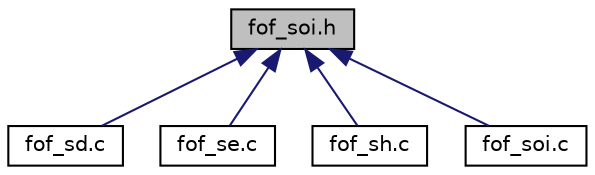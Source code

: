 digraph "fof_soi.h"
{
  edge [fontname="Helvetica",fontsize="10",labelfontname="Helvetica",labelfontsize="10"];
  node [fontname="Helvetica",fontsize="10",shape=record];
  Node1 [label="fof_soi.h",height=0.2,width=0.4,color="black", fillcolor="grey75", style="filled", fontcolor="black"];
  Node1 -> Node2 [dir="back",color="midnightblue",fontsize="10",style="solid",fontname="Helvetica"];
  Node2 [label="fof_sd.c",height=0.2,width=0.4,color="black", fillcolor="white", style="filled",URL="$fof__sd_8c.html"];
  Node1 -> Node3 [dir="back",color="midnightblue",fontsize="10",style="solid",fontname="Helvetica"];
  Node3 [label="fof_se.c",height=0.2,width=0.4,color="black", fillcolor="white", style="filled",URL="$fof__se_8c.html"];
  Node1 -> Node4 [dir="back",color="midnightblue",fontsize="10",style="solid",fontname="Helvetica"];
  Node4 [label="fof_sh.c",height=0.2,width=0.4,color="black", fillcolor="white", style="filled",URL="$fof__sh_8c.html"];
  Node1 -> Node5 [dir="back",color="midnightblue",fontsize="10",style="solid",fontname="Helvetica"];
  Node5 [label="fof_soi.c",height=0.2,width=0.4,color="black", fillcolor="white", style="filled",URL="$fof__soi_8c.html"];
}
